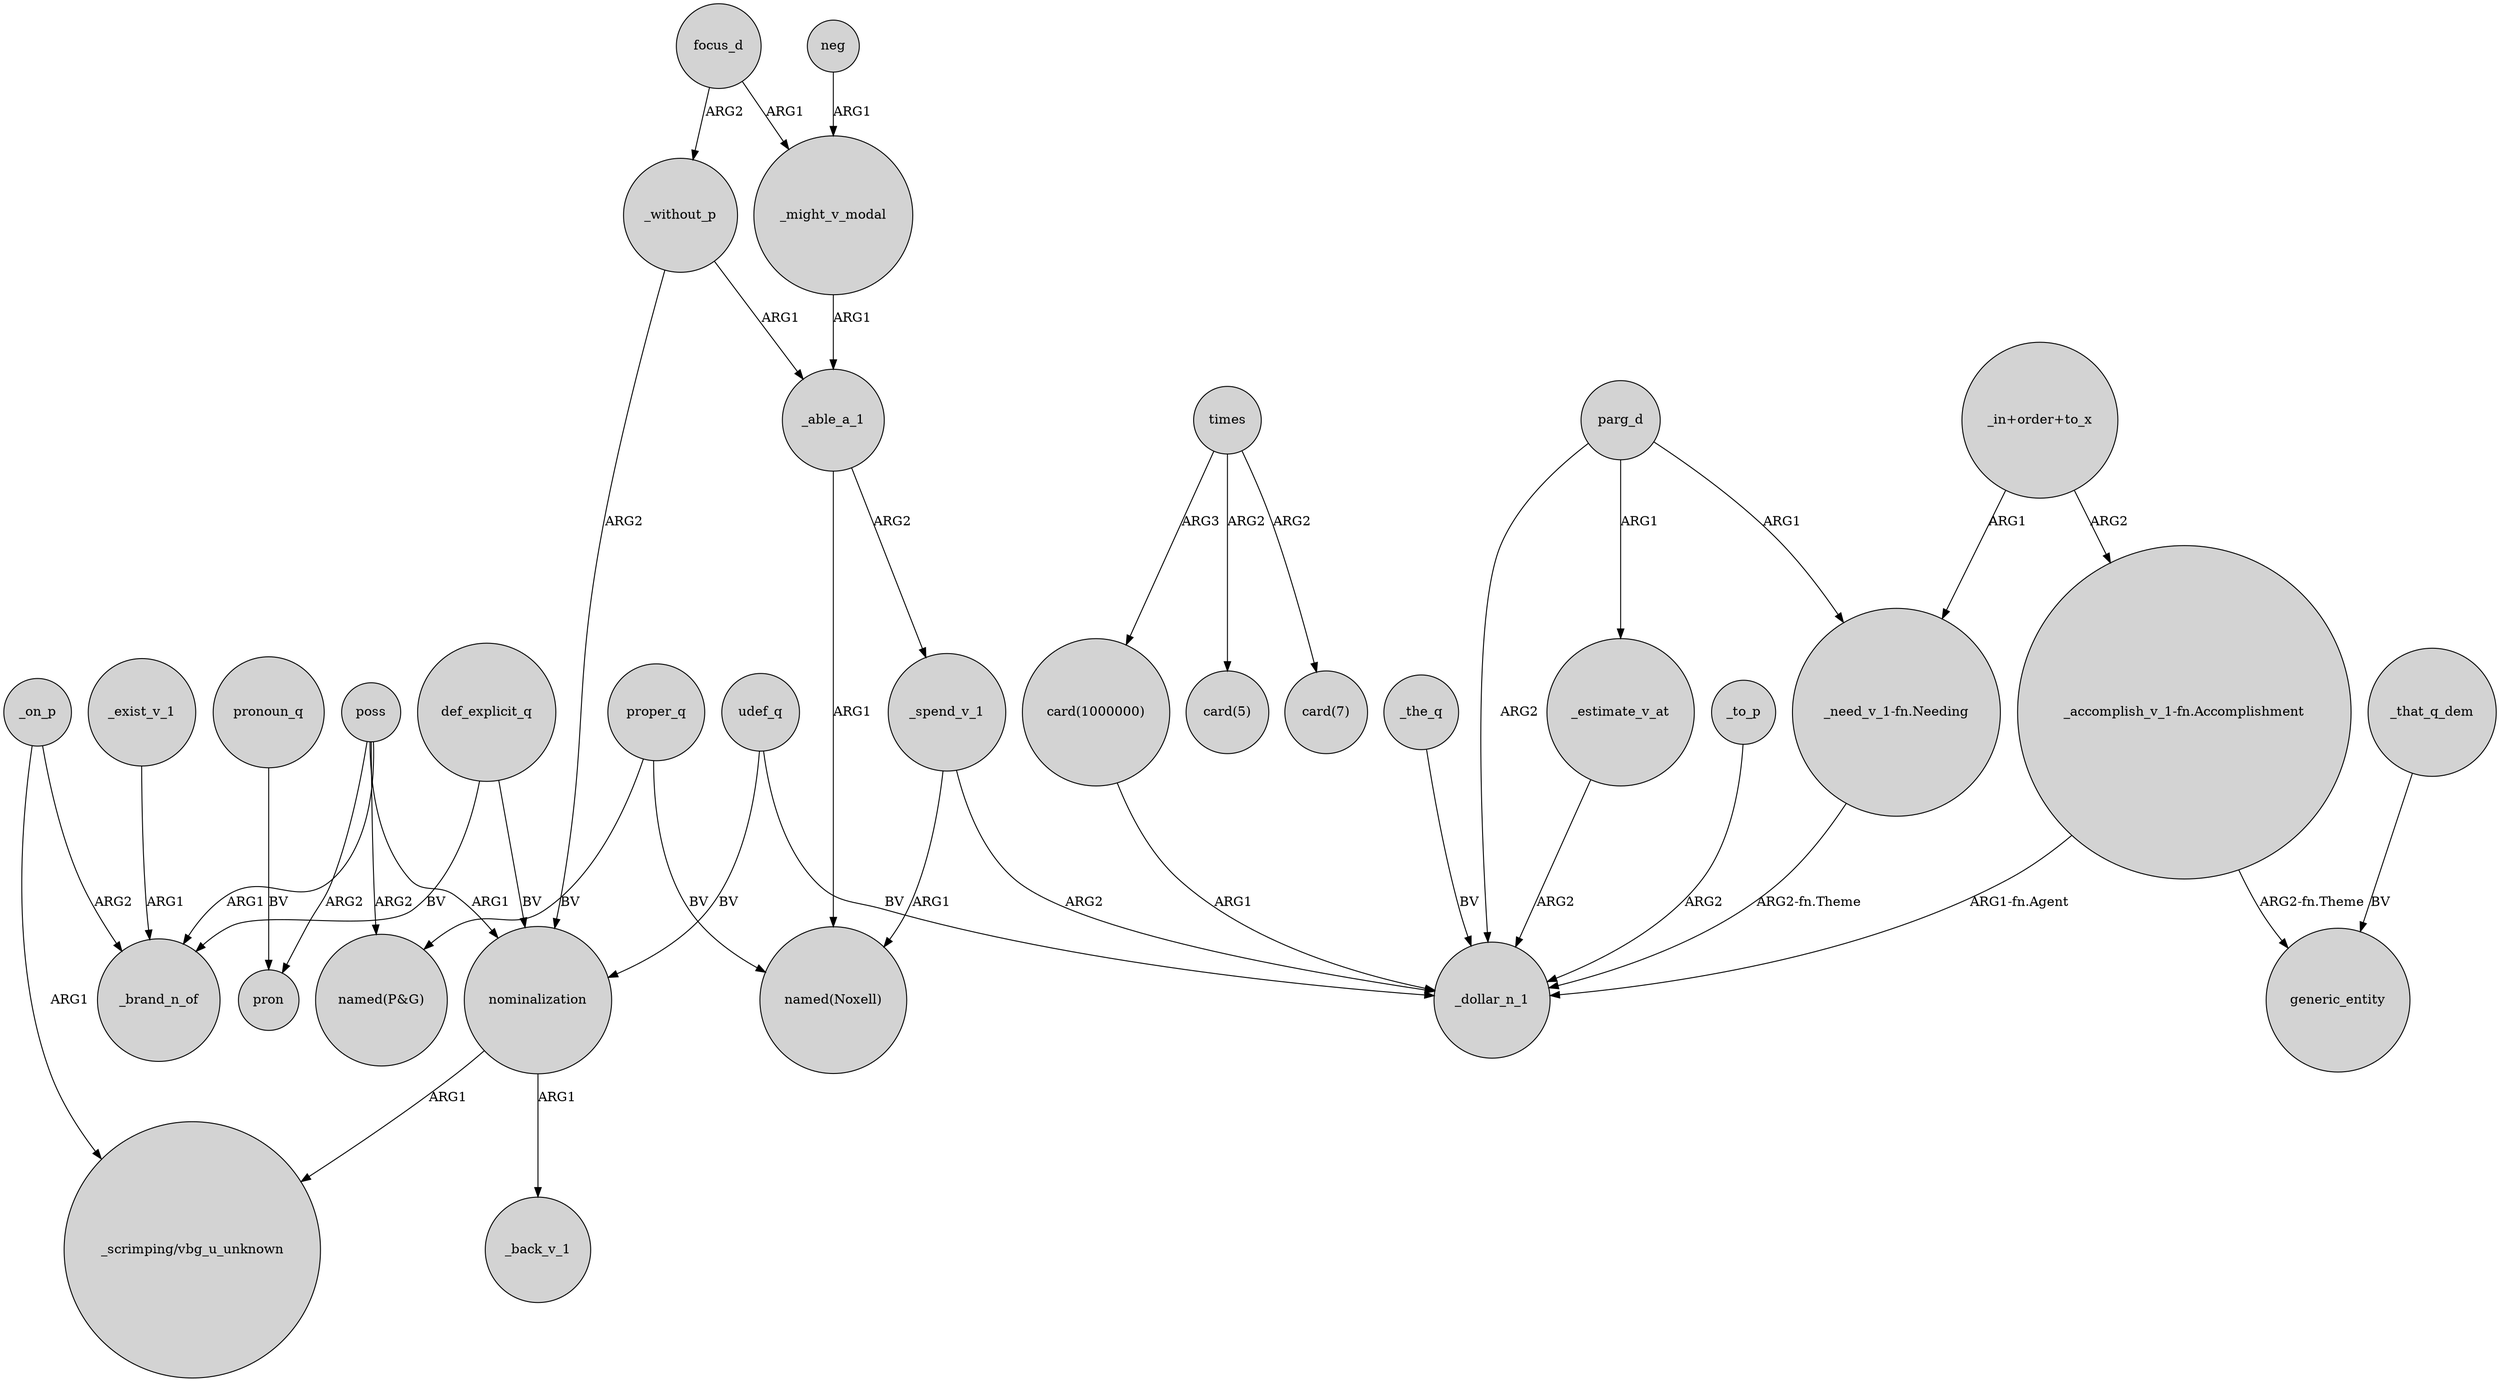 digraph {
	node [shape=circle style=filled]
	times -> "card(5)" [label=ARG2]
	_exist_v_1 -> _brand_n_of [label=ARG1]
	_on_p -> _brand_n_of [label=ARG2]
	"card(1000000)" -> _dollar_n_1 [label=ARG1]
	focus_d -> _without_p [label=ARG2]
	_to_p -> _dollar_n_1 [label=ARG2]
	poss -> pron [label=ARG2]
	_able_a_1 -> _spend_v_1 [label=ARG2]
	_that_q_dem -> generic_entity [label=BV]
	"_in+order+to_x" -> "_need_v_1-fn.Needing" [label=ARG1]
	"_accomplish_v_1-fn.Accomplishment" -> _dollar_n_1 [label="ARG1-fn.Agent"]
	proper_q -> "named(P&G)" [label=BV]
	_the_q -> _dollar_n_1 [label=BV]
	_spend_v_1 -> "named(Noxell)" [label=ARG1]
	_able_a_1 -> "named(Noxell)" [label=ARG1]
	poss -> nominalization [label=ARG1]
	_spend_v_1 -> _dollar_n_1 [label=ARG2]
	neg -> _might_v_modal [label=ARG1]
	_without_p -> _able_a_1 [label=ARG1]
	proper_q -> "named(Noxell)" [label=BV]
	"_need_v_1-fn.Needing" -> _dollar_n_1 [label="ARG2-fn.Theme"]
	pronoun_q -> pron [label=BV]
	parg_d -> "_need_v_1-fn.Needing" [label=ARG1]
	times -> "card(1000000)" [label=ARG3]
	def_explicit_q -> _brand_n_of [label=BV]
	focus_d -> _might_v_modal [label=ARG1]
	poss -> "named(P&G)" [label=ARG2]
	udef_q -> nominalization [label=BV]
	_without_p -> nominalization [label=ARG2]
	times -> "card(7)" [label=ARG2]
	_might_v_modal -> _able_a_1 [label=ARG1]
	parg_d -> _estimate_v_at [label=ARG1]
	parg_d -> _dollar_n_1 [label=ARG2]
	nominalization -> "_scrimping/vbg_u_unknown" [label=ARG1]
	def_explicit_q -> nominalization [label=BV]
	udef_q -> _dollar_n_1 [label=BV]
	"_in+order+to_x" -> "_accomplish_v_1-fn.Accomplishment" [label=ARG2]
	"_accomplish_v_1-fn.Accomplishment" -> generic_entity [label="ARG2-fn.Theme"]
	nominalization -> _back_v_1 [label=ARG1]
	poss -> _brand_n_of [label=ARG1]
	_on_p -> "_scrimping/vbg_u_unknown" [label=ARG1]
	_estimate_v_at -> _dollar_n_1 [label=ARG2]
}
